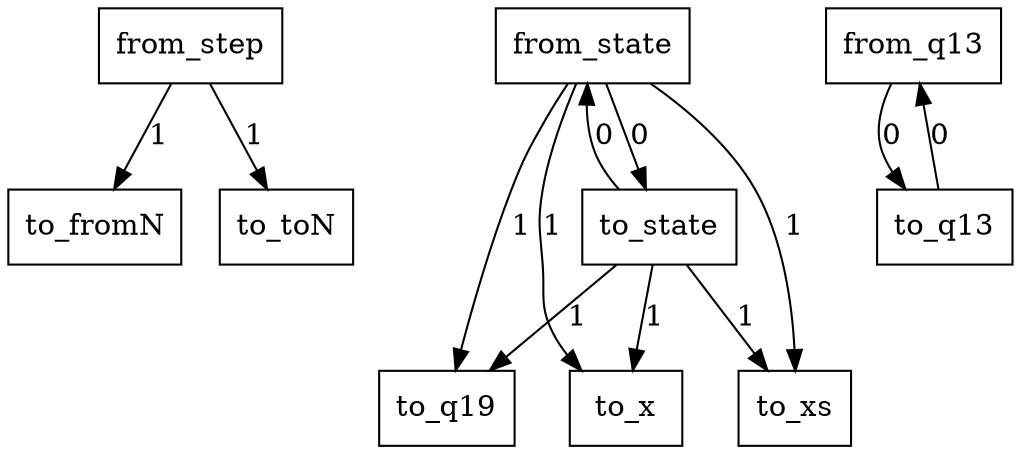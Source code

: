 digraph {
    graph [rankdir=TB
          ,bgcolor=transparent];
    node [shape=box
         ,fillcolor=white
         ,style=filled];
    0 [label=<from_step>];
    1 [label=<from_state>];
    2 [label=<from_q13>];
    3 [label=<to_q19>];
    4 [label=<to_fromN>];
    5 [label=<to_xs>];
    6 [label=<to_state>];
    7 [label=<to_toN>];
    8 [label=<to_x>];
    9 [label=<to_q13>];
    0 -> 4 [label=1];
    0 -> 7 [label=1];
    1 -> 3 [label=1];
    1 -> 5 [label=1];
    1 -> 6 [label=0];
    1 -> 8 [label=1];
    2 -> 9 [label=0];
    6 -> 1 [label=0];
    6 -> 3 [label=1];
    6 -> 5 [label=1];
    6 -> 8 [label=1];
    9 -> 2 [label=0];
}
